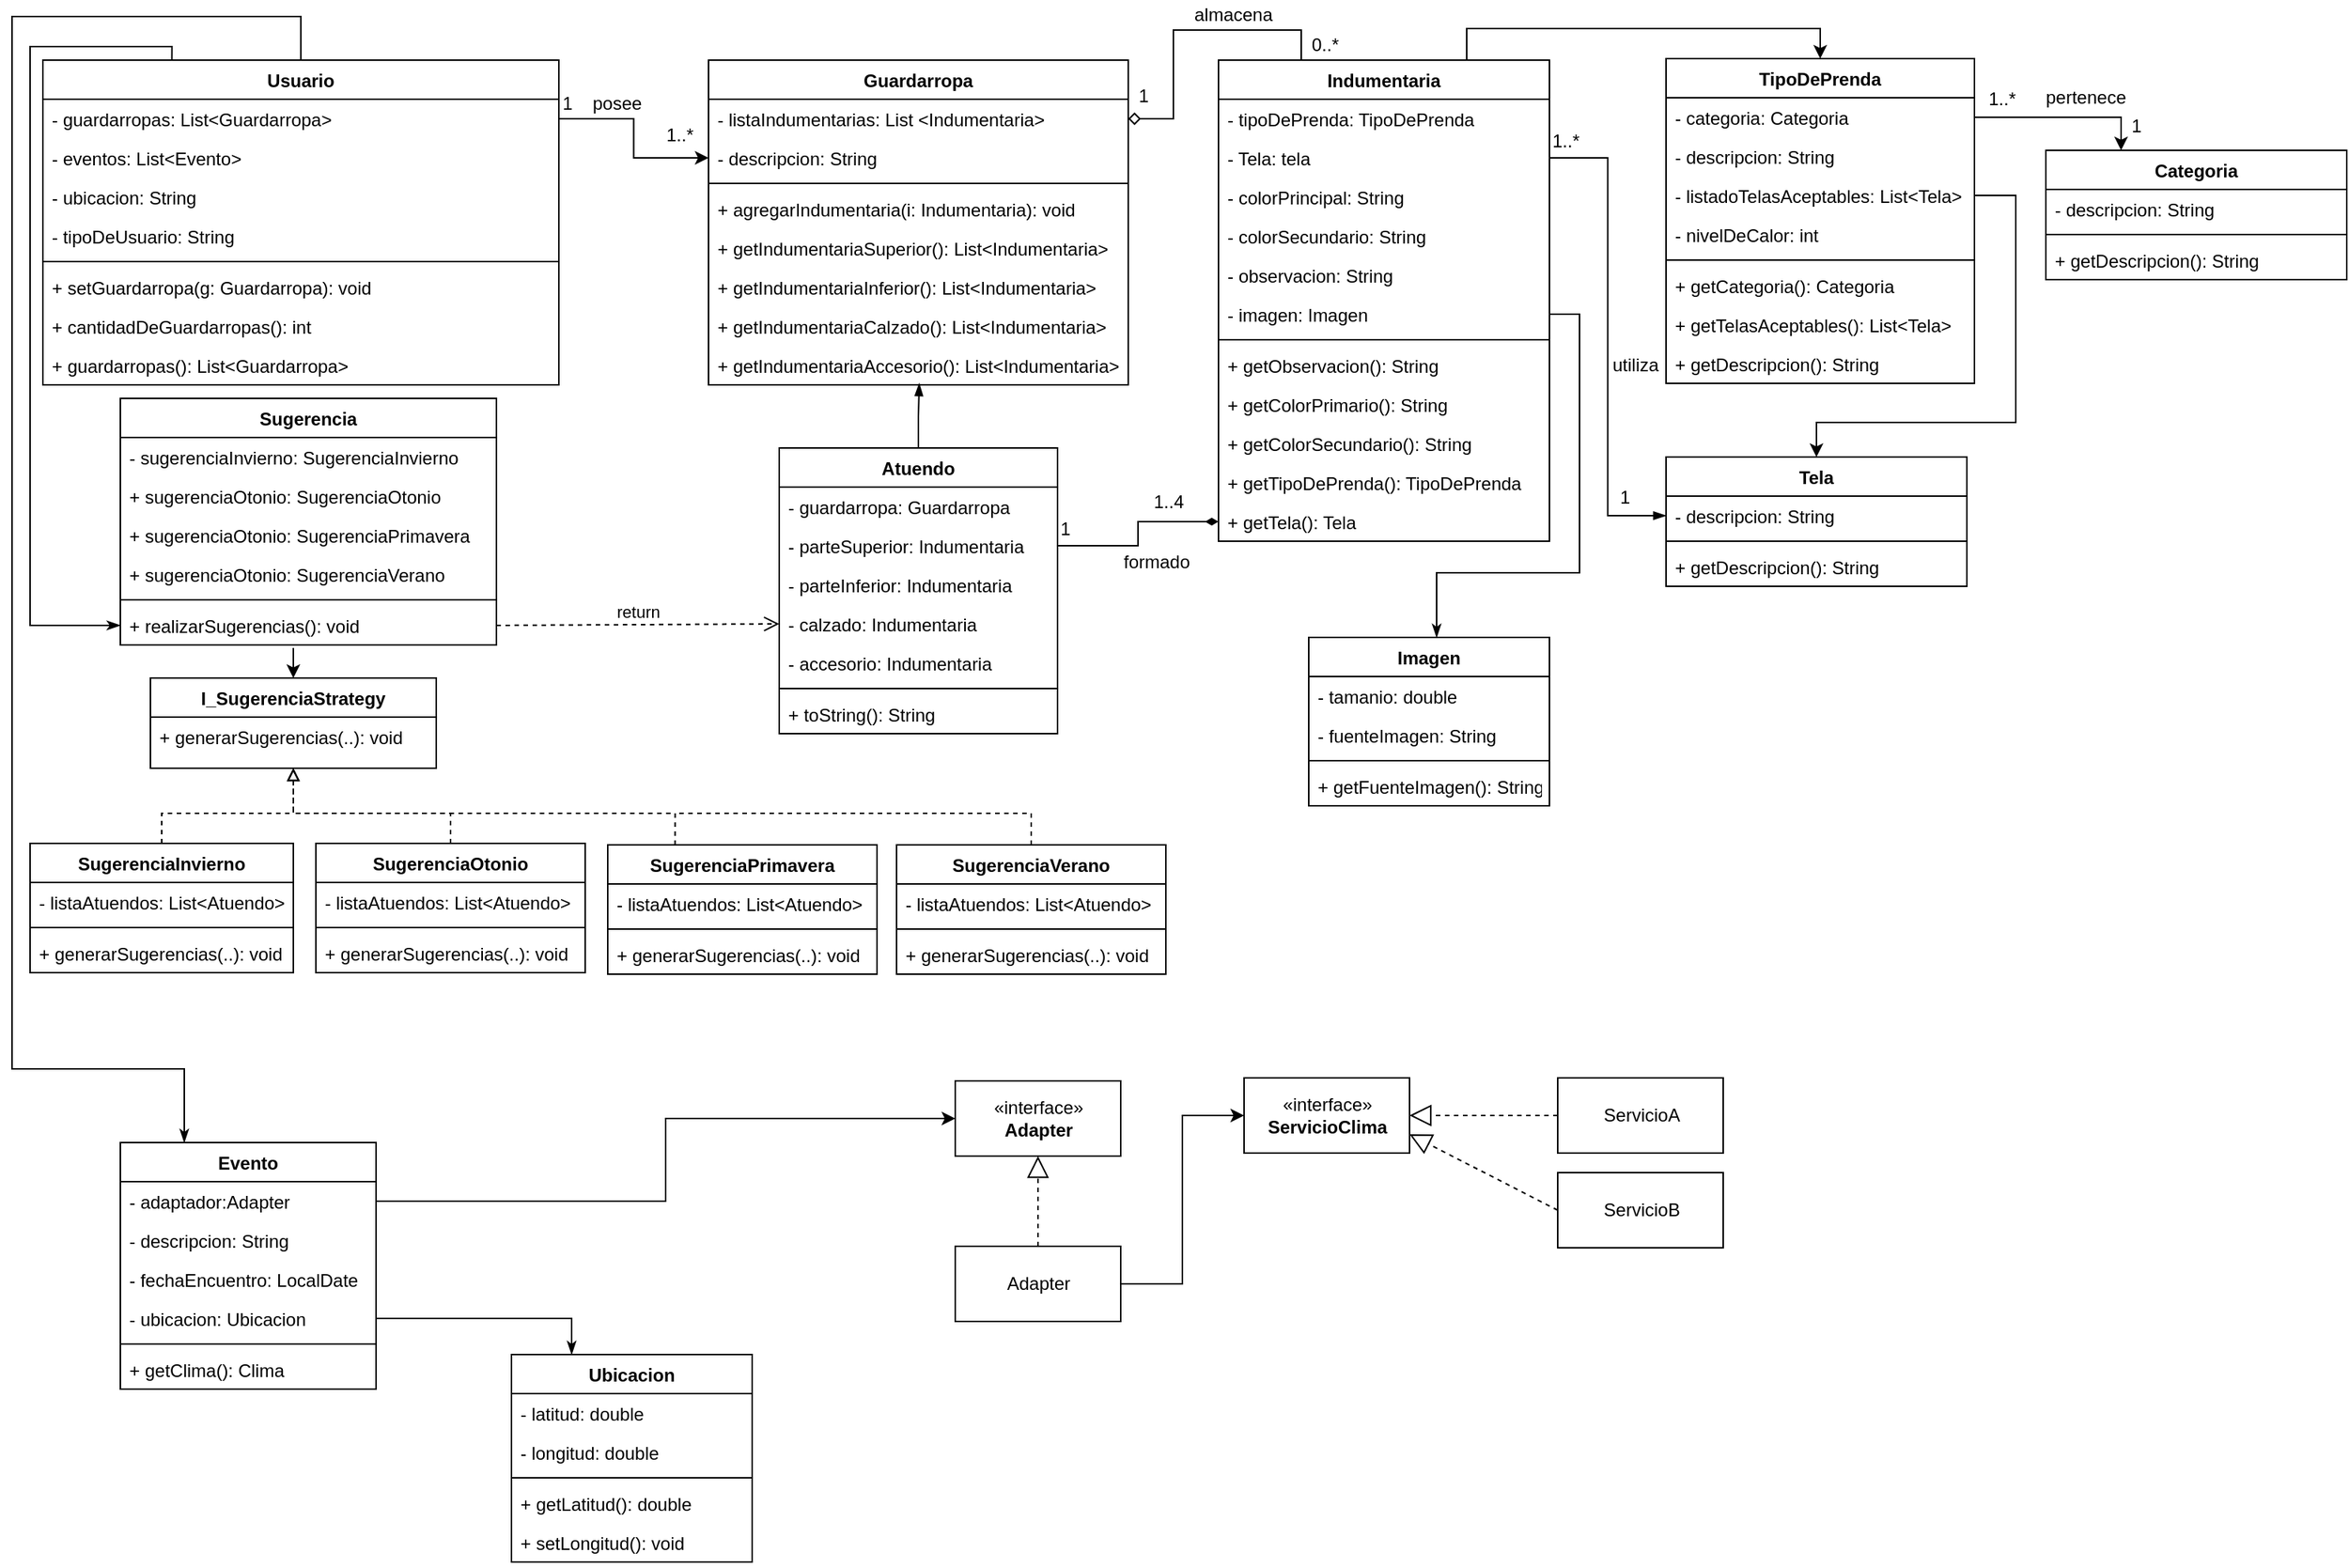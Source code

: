 <mxfile version="11.1.5" type="device" pages="1"><diagram id="8OU8Xir1Ybn-dw4blwjH" name="Page-1"><mxGraphModel dx="1422" dy="1898" grid="1" gridSize="10" guides="1" tooltips="1" connect="1" arrows="1" fold="1" page="1" pageScale="1" pageWidth="1654" pageHeight="1169" math="0" shadow="0"><root><mxCell id="0"/><mxCell id="1" parent="0"/><mxCell id="MgYCHtOOnXpCX_YPfVnc-1" value="Categoria" style="swimlane;fontStyle=1;align=center;verticalAlign=top;childLayout=stackLayout;horizontal=1;startSize=26;horizontalStack=0;resizeParent=1;resizeParentMax=0;resizeLast=0;collapsible=1;marginBottom=0;" parent="1" vertex="1"><mxGeometry x="1360" y="-1021" width="200" height="86" as="geometry"/></mxCell><mxCell id="MgYCHtOOnXpCX_YPfVnc-36" value="- descripcion: String" style="text;strokeColor=none;fillColor=none;align=left;verticalAlign=top;spacingLeft=4;spacingRight=4;overflow=hidden;rotatable=0;points=[[0,0.5],[1,0.5]];portConstraint=eastwest;" parent="MgYCHtOOnXpCX_YPfVnc-1" vertex="1"><mxGeometry y="26" width="200" height="26" as="geometry"/></mxCell><mxCell id="MgYCHtOOnXpCX_YPfVnc-3" value="" style="line;strokeWidth=1;fillColor=none;align=left;verticalAlign=middle;spacingTop=-1;spacingLeft=3;spacingRight=3;rotatable=0;labelPosition=right;points=[];portConstraint=eastwest;" parent="MgYCHtOOnXpCX_YPfVnc-1" vertex="1"><mxGeometry y="52" width="200" height="8" as="geometry"/></mxCell><mxCell id="tLxr5ZWW_L6coS8VjgPd-20" value="+ getDescripcion(): String" style="text;strokeColor=none;fillColor=none;align=left;verticalAlign=top;spacingLeft=4;spacingRight=4;overflow=hidden;rotatable=0;points=[[0,0.5],[1,0.5]];portConstraint=eastwest;" parent="MgYCHtOOnXpCX_YPfVnc-1" vertex="1"><mxGeometry y="60" width="200" height="26" as="geometry"/></mxCell><mxCell id="5P4lLM2oPg7urz62pOL4-16" style="edgeStyle=orthogonalEdgeStyle;rounded=0;orthogonalLoop=1;jettySize=auto;html=1;exitX=0.5;exitY=0;exitDx=0;exitDy=0;startArrow=classic;startFill=1;endArrow=none;endFill=0;entryX=1;entryY=0.5;entryDx=0;entryDy=0;" parent="1" source="MgYCHtOOnXpCX_YPfVnc-5" target="MgYCHtOOnXpCX_YPfVnc-122" edge="1"><mxGeometry relative="1" as="geometry"><mxPoint x="1208" y="-862" as="targetPoint"/><Array as="points"><mxPoint x="1208" y="-840"/><mxPoint x="1340" y="-840"/><mxPoint x="1340" y="-991"/></Array></mxGeometry></mxCell><mxCell id="MgYCHtOOnXpCX_YPfVnc-5" value="Tela" style="swimlane;fontStyle=1;align=center;verticalAlign=top;childLayout=stackLayout;horizontal=1;startSize=26;horizontalStack=0;resizeParent=1;resizeParentMax=0;resizeLast=0;collapsible=1;marginBottom=0;" parent="1" vertex="1"><mxGeometry x="1107.5" y="-817" width="200" height="86" as="geometry"/></mxCell><mxCell id="MgYCHtOOnXpCX_YPfVnc-6" value="- descripcion: String" style="text;strokeColor=none;fillColor=none;align=left;verticalAlign=top;spacingLeft=4;spacingRight=4;overflow=hidden;rotatable=0;points=[[0,0.5],[1,0.5]];portConstraint=eastwest;" parent="MgYCHtOOnXpCX_YPfVnc-5" vertex="1"><mxGeometry y="26" width="200" height="26" as="geometry"/></mxCell><mxCell id="MgYCHtOOnXpCX_YPfVnc-7" value="" style="line;strokeWidth=1;fillColor=none;align=left;verticalAlign=middle;spacingTop=-1;spacingLeft=3;spacingRight=3;rotatable=0;labelPosition=right;points=[];portConstraint=eastwest;" parent="MgYCHtOOnXpCX_YPfVnc-5" vertex="1"><mxGeometry y="52" width="200" height="8" as="geometry"/></mxCell><mxCell id="tLxr5ZWW_L6coS8VjgPd-21" value="+ getDescripcion(): String" style="text;strokeColor=none;fillColor=none;align=left;verticalAlign=top;spacingLeft=4;spacingRight=4;overflow=hidden;rotatable=0;points=[[0,0.5],[1,0.5]];portConstraint=eastwest;" parent="MgYCHtOOnXpCX_YPfVnc-5" vertex="1"><mxGeometry y="60" width="200" height="26" as="geometry"/></mxCell><mxCell id="MgYCHtOOnXpCX_YPfVnc-13" value="TipoDePrenda" style="swimlane;fontStyle=1;align=center;verticalAlign=top;childLayout=stackLayout;horizontal=1;startSize=26;horizontalStack=0;resizeParent=1;resizeParentMax=0;resizeLast=0;collapsible=1;marginBottom=0;" parent="1" vertex="1"><mxGeometry x="1107.5" y="-1082" width="205" height="216" as="geometry"/></mxCell><mxCell id="MgYCHtOOnXpCX_YPfVnc-14" value="- categoria: Categoria" style="text;strokeColor=none;fillColor=none;align=left;verticalAlign=top;spacingLeft=4;spacingRight=4;overflow=hidden;rotatable=0;points=[[0,0.5],[1,0.5]];portConstraint=eastwest;" parent="MgYCHtOOnXpCX_YPfVnc-13" vertex="1"><mxGeometry y="26" width="205" height="26" as="geometry"/></mxCell><mxCell id="UfA541FBa1bPkRwfFyCx-13" value="- descripcion: String" style="text;strokeColor=none;fillColor=none;align=left;verticalAlign=top;spacingLeft=4;spacingRight=4;overflow=hidden;rotatable=0;points=[[0,0.5],[1,0.5]];portConstraint=eastwest;" parent="MgYCHtOOnXpCX_YPfVnc-13" vertex="1"><mxGeometry y="52" width="205" height="26" as="geometry"/></mxCell><mxCell id="MgYCHtOOnXpCX_YPfVnc-122" value="- listadoTelasAceptables: List&lt;Tela&gt;" style="text;strokeColor=none;fillColor=none;align=left;verticalAlign=top;spacingLeft=4;spacingRight=4;overflow=hidden;rotatable=0;points=[[0,0.5],[1,0.5]];portConstraint=eastwest;" parent="MgYCHtOOnXpCX_YPfVnc-13" vertex="1"><mxGeometry y="78" width="205" height="26" as="geometry"/></mxCell><mxCell id="UfA541FBa1bPkRwfFyCx-82" value="- nivelDeCalor: int" style="text;strokeColor=none;fillColor=none;align=left;verticalAlign=top;spacingLeft=4;spacingRight=4;overflow=hidden;rotatable=0;points=[[0,0.5],[1,0.5]];portConstraint=eastwest;" parent="MgYCHtOOnXpCX_YPfVnc-13" vertex="1"><mxGeometry y="104" width="205" height="26" as="geometry"/></mxCell><mxCell id="MgYCHtOOnXpCX_YPfVnc-15" value="" style="line;strokeWidth=1;fillColor=none;align=left;verticalAlign=middle;spacingTop=-1;spacingLeft=3;spacingRight=3;rotatable=0;labelPosition=right;points=[];portConstraint=eastwest;" parent="MgYCHtOOnXpCX_YPfVnc-13" vertex="1"><mxGeometry y="130" width="205" height="8" as="geometry"/></mxCell><mxCell id="MgYCHtOOnXpCX_YPfVnc-16" value="+ getCategoria(): Categoria" style="text;strokeColor=none;fillColor=none;align=left;verticalAlign=top;spacingLeft=4;spacingRight=4;overflow=hidden;rotatable=0;points=[[0,0.5],[1,0.5]];portConstraint=eastwest;" parent="MgYCHtOOnXpCX_YPfVnc-13" vertex="1"><mxGeometry y="138" width="205" height="26" as="geometry"/></mxCell><mxCell id="tLxr5ZWW_L6coS8VjgPd-19" value="+ getTelasAceptables(): List&lt;Tela&gt;" style="text;strokeColor=none;fillColor=none;align=left;verticalAlign=top;spacingLeft=4;spacingRight=4;overflow=hidden;rotatable=0;points=[[0,0.5],[1,0.5]];portConstraint=eastwest;" parent="MgYCHtOOnXpCX_YPfVnc-13" vertex="1"><mxGeometry y="164" width="205" height="26" as="geometry"/></mxCell><mxCell id="UfA541FBa1bPkRwfFyCx-14" value="+ getDescripcion(): String" style="text;strokeColor=none;fillColor=none;align=left;verticalAlign=top;spacingLeft=4;spacingRight=4;overflow=hidden;rotatable=0;points=[[0,0.5],[1,0.5]];portConstraint=eastwest;" parent="MgYCHtOOnXpCX_YPfVnc-13" vertex="1"><mxGeometry y="190" width="205" height="26" as="geometry"/></mxCell><mxCell id="UfA541FBa1bPkRwfFyCx-17" style="edgeStyle=orthogonalEdgeStyle;rounded=0;orthogonalLoop=1;jettySize=auto;html=1;exitX=0.75;exitY=0;exitDx=0;exitDy=0;entryX=0.5;entryY=0;entryDx=0;entryDy=0;" parent="1" source="MgYCHtOOnXpCX_YPfVnc-37" target="MgYCHtOOnXpCX_YPfVnc-13" edge="1"><mxGeometry relative="1" as="geometry"/></mxCell><mxCell id="UfA541FBa1bPkRwfFyCx-22" style="edgeStyle=orthogonalEdgeStyle;rounded=0;orthogonalLoop=1;jettySize=auto;html=1;exitX=0.25;exitY=0;exitDx=0;exitDy=0;entryX=1;entryY=0.5;entryDx=0;entryDy=0;endArrow=diamond;endFill=0;" parent="1" source="MgYCHtOOnXpCX_YPfVnc-37" target="tLxr5ZWW_L6coS8VjgPd-8" edge="1"><mxGeometry relative="1" as="geometry"/></mxCell><mxCell id="MgYCHtOOnXpCX_YPfVnc-37" value="Indumentaria" style="swimlane;fontStyle=1;align=center;verticalAlign=top;childLayout=stackLayout;horizontal=1;startSize=26;horizontalStack=0;resizeParent=1;resizeParentMax=0;resizeLast=0;collapsible=1;marginBottom=0;" parent="1" vertex="1"><mxGeometry x="810" y="-1081" width="220" height="320" as="geometry"/></mxCell><mxCell id="MgYCHtOOnXpCX_YPfVnc-38" value="- tipoDePrenda: TipoDePrenda" style="text;strokeColor=none;fillColor=none;align=left;verticalAlign=top;spacingLeft=4;spacingRight=4;overflow=hidden;rotatable=0;points=[[0,0.5],[1,0.5]];portConstraint=eastwest;" parent="MgYCHtOOnXpCX_YPfVnc-37" vertex="1"><mxGeometry y="26" width="220" height="26" as="geometry"/></mxCell><mxCell id="MgYCHtOOnXpCX_YPfVnc-45" value="- Tela: tela" style="text;strokeColor=none;fillColor=none;align=left;verticalAlign=top;spacingLeft=4;spacingRight=4;overflow=hidden;rotatable=0;points=[[0,0.5],[1,0.5]];portConstraint=eastwest;" parent="MgYCHtOOnXpCX_YPfVnc-37" vertex="1"><mxGeometry y="52" width="220" height="26" as="geometry"/></mxCell><mxCell id="tLxr5ZWW_L6coS8VjgPd-23" value="- colorPrincipal: String" style="text;strokeColor=none;fillColor=none;align=left;verticalAlign=top;spacingLeft=4;spacingRight=4;overflow=hidden;rotatable=0;points=[[0,0.5],[1,0.5]];portConstraint=eastwest;" parent="MgYCHtOOnXpCX_YPfVnc-37" vertex="1"><mxGeometry y="78" width="220" height="26" as="geometry"/></mxCell><mxCell id="tLxr5ZWW_L6coS8VjgPd-22" value="- colorSecundario: String" style="text;strokeColor=none;fillColor=none;align=left;verticalAlign=top;spacingLeft=4;spacingRight=4;overflow=hidden;rotatable=0;points=[[0,0.5],[1,0.5]];portConstraint=eastwest;" parent="MgYCHtOOnXpCX_YPfVnc-37" vertex="1"><mxGeometry y="104" width="220" height="26" as="geometry"/></mxCell><mxCell id="tLxr5ZWW_L6coS8VjgPd-24" value="- observacion: String" style="text;strokeColor=none;fillColor=none;align=left;verticalAlign=top;spacingLeft=4;spacingRight=4;overflow=hidden;rotatable=0;points=[[0,0.5],[1,0.5]];portConstraint=eastwest;" parent="MgYCHtOOnXpCX_YPfVnc-37" vertex="1"><mxGeometry y="130" width="220" height="26" as="geometry"/></mxCell><mxCell id="5P4lLM2oPg7urz62pOL4-3" value="- imagen: Imagen" style="text;strokeColor=none;fillColor=none;align=left;verticalAlign=top;spacingLeft=4;spacingRight=4;overflow=hidden;rotatable=0;points=[[0,0.5],[1,0.5]];portConstraint=eastwest;" parent="MgYCHtOOnXpCX_YPfVnc-37" vertex="1"><mxGeometry y="156" width="220" height="26" as="geometry"/></mxCell><mxCell id="MgYCHtOOnXpCX_YPfVnc-39" value="" style="line;strokeWidth=1;fillColor=none;align=left;verticalAlign=middle;spacingTop=-1;spacingLeft=3;spacingRight=3;rotatable=0;labelPosition=right;points=[];portConstraint=eastwest;" parent="MgYCHtOOnXpCX_YPfVnc-37" vertex="1"><mxGeometry y="182" width="220" height="8" as="geometry"/></mxCell><mxCell id="MgYCHtOOnXpCX_YPfVnc-40" value="+ getObservacion(): String" style="text;strokeColor=none;fillColor=none;align=left;verticalAlign=top;spacingLeft=4;spacingRight=4;overflow=hidden;rotatable=0;points=[[0,0.5],[1,0.5]];portConstraint=eastwest;" parent="MgYCHtOOnXpCX_YPfVnc-37" vertex="1"><mxGeometry y="190" width="220" height="26" as="geometry"/></mxCell><mxCell id="tLxr5ZWW_L6coS8VjgPd-31" value="+ getColorPrimario(): String" style="text;strokeColor=none;fillColor=none;align=left;verticalAlign=top;spacingLeft=4;spacingRight=4;overflow=hidden;rotatable=0;points=[[0,0.5],[1,0.5]];portConstraint=eastwest;" parent="MgYCHtOOnXpCX_YPfVnc-37" vertex="1"><mxGeometry y="216" width="220" height="26" as="geometry"/></mxCell><mxCell id="tLxr5ZWW_L6coS8VjgPd-30" value="+ getColorSecundario(): String" style="text;strokeColor=none;fillColor=none;align=left;verticalAlign=top;spacingLeft=4;spacingRight=4;overflow=hidden;rotatable=0;points=[[0,0.5],[1,0.5]];portConstraint=eastwest;" parent="MgYCHtOOnXpCX_YPfVnc-37" vertex="1"><mxGeometry y="242" width="220" height="26" as="geometry"/></mxCell><mxCell id="tLxr5ZWW_L6coS8VjgPd-32" value="+ getTipoDePrenda(): TipoDePrenda" style="text;strokeColor=none;fillColor=none;align=left;verticalAlign=top;spacingLeft=4;spacingRight=4;overflow=hidden;rotatable=0;points=[[0,0.5],[1,0.5]];portConstraint=eastwest;" parent="MgYCHtOOnXpCX_YPfVnc-37" vertex="1"><mxGeometry y="268" width="220" height="26" as="geometry"/></mxCell><mxCell id="UfA541FBa1bPkRwfFyCx-10" value="+ getTela(): Tela" style="text;strokeColor=none;fillColor=none;align=left;verticalAlign=top;spacingLeft=4;spacingRight=4;overflow=hidden;rotatable=0;points=[[0,0.5],[1,0.5]];portConstraint=eastwest;" parent="MgYCHtOOnXpCX_YPfVnc-37" vertex="1"><mxGeometry y="294" width="220" height="26" as="geometry"/></mxCell><mxCell id="UfA541FBa1bPkRwfFyCx-60" style="edgeStyle=orthogonalEdgeStyle;rounded=0;orthogonalLoop=1;jettySize=auto;html=1;exitX=0.5;exitY=0;exitDx=0;exitDy=0;startArrow=none;startFill=0;endArrow=classicThin;endFill=1;entryX=0.25;entryY=0;entryDx=0;entryDy=0;" parent="1" source="MgYCHtOOnXpCX_YPfVnc-74" target="UfA541FBa1bPkRwfFyCx-52" edge="1"><mxGeometry relative="1" as="geometry"><Array as="points"><mxPoint x="200" y="-1110"/><mxPoint x="8" y="-1110"/><mxPoint x="8" y="-410"/><mxPoint x="123" y="-410"/></Array><mxPoint x="123" y="-380" as="targetPoint"/></mxGeometry></mxCell><mxCell id="MgYCHtOOnXpCX_YPfVnc-74" value="Usuario" style="swimlane;fontStyle=1;align=center;verticalAlign=top;childLayout=stackLayout;horizontal=1;startSize=26;horizontalStack=0;resizeParent=1;resizeParentMax=0;resizeLast=0;collapsible=1;marginBottom=0;" parent="1" vertex="1"><mxGeometry x="28.5" y="-1081" width="343" height="216" as="geometry"/></mxCell><mxCell id="MgYCHtOOnXpCX_YPfVnc-75" value="- guardarropas: List&lt;Guardarropa&gt;" style="text;strokeColor=none;fillColor=none;align=left;verticalAlign=top;spacingLeft=4;spacingRight=4;overflow=hidden;rotatable=0;points=[[0,0.5],[1,0.5]];portConstraint=eastwest;" parent="MgYCHtOOnXpCX_YPfVnc-74" vertex="1"><mxGeometry y="26" width="343" height="26" as="geometry"/></mxCell><mxCell id="UfA541FBa1bPkRwfFyCx-59" value="- eventos: List&lt;Evento&gt;" style="text;strokeColor=none;fillColor=none;align=left;verticalAlign=top;spacingLeft=4;spacingRight=4;overflow=hidden;rotatable=0;points=[[0,0.5],[1,0.5]];portConstraint=eastwest;" parent="MgYCHtOOnXpCX_YPfVnc-74" vertex="1"><mxGeometry y="52" width="343" height="26" as="geometry"/></mxCell><mxCell id="5P4lLM2oPg7urz62pOL4-1" value="- ubicacion: String" style="text;strokeColor=none;fillColor=none;align=left;verticalAlign=top;spacingLeft=4;spacingRight=4;overflow=hidden;rotatable=0;points=[[0,0.5],[1,0.5]];portConstraint=eastwest;" parent="MgYCHtOOnXpCX_YPfVnc-74" vertex="1"><mxGeometry y="78" width="343" height="26" as="geometry"/></mxCell><mxCell id="5P4lLM2oPg7urz62pOL4-29" value="- tipoDeUsuario: String" style="text;strokeColor=none;fillColor=none;align=left;verticalAlign=top;spacingLeft=4;spacingRight=4;overflow=hidden;rotatable=0;points=[[0,0.5],[1,0.5]];portConstraint=eastwest;" parent="MgYCHtOOnXpCX_YPfVnc-74" vertex="1"><mxGeometry y="104" width="343" height="26" as="geometry"/></mxCell><mxCell id="MgYCHtOOnXpCX_YPfVnc-76" value="" style="line;strokeWidth=1;fillColor=none;align=left;verticalAlign=middle;spacingTop=-1;spacingLeft=3;spacingRight=3;rotatable=0;labelPosition=right;points=[];portConstraint=eastwest;" parent="MgYCHtOOnXpCX_YPfVnc-74" vertex="1"><mxGeometry y="130" width="343" height="8" as="geometry"/></mxCell><mxCell id="tLxr5ZWW_L6coS8VjgPd-1" value="+ setGuardarropa(g: Guardarropa): void" style="text;strokeColor=none;fillColor=none;align=left;verticalAlign=top;spacingLeft=4;spacingRight=4;overflow=hidden;rotatable=0;points=[[0,0.5],[1,0.5]];portConstraint=eastwest;" parent="MgYCHtOOnXpCX_YPfVnc-74" vertex="1"><mxGeometry y="138" width="343" height="26" as="geometry"/></mxCell><mxCell id="MgYCHtOOnXpCX_YPfVnc-77" value="+ cantidadDeGuardarropas(): int" style="text;strokeColor=none;fillColor=none;align=left;verticalAlign=top;spacingLeft=4;spacingRight=4;overflow=hidden;rotatable=0;points=[[0,0.5],[1,0.5]];portConstraint=eastwest;" parent="MgYCHtOOnXpCX_YPfVnc-74" vertex="1"><mxGeometry y="164" width="343" height="26" as="geometry"/></mxCell><mxCell id="tLxr5ZWW_L6coS8VjgPd-6" value="+ guardarropas(): List&lt;Guardarropa&gt;" style="text;strokeColor=none;fillColor=none;align=left;verticalAlign=top;spacingLeft=4;spacingRight=4;overflow=hidden;rotatable=0;points=[[0,0.5],[1,0.5]];portConstraint=eastwest;" parent="MgYCHtOOnXpCX_YPfVnc-74" vertex="1"><mxGeometry y="190" width="343" height="26" as="geometry"/></mxCell><mxCell id="MgYCHtOOnXpCX_YPfVnc-78" value="Guardarropa" style="swimlane;fontStyle=1;align=center;verticalAlign=top;childLayout=stackLayout;horizontal=1;startSize=26;horizontalStack=0;resizeParent=1;resizeParentMax=0;resizeLast=0;collapsible=1;marginBottom=0;" parent="1" vertex="1"><mxGeometry x="471" y="-1081" width="279" height="216" as="geometry"/></mxCell><mxCell id="tLxr5ZWW_L6coS8VjgPd-8" value="- listaIndumentarias: List &lt;Indumentaria&gt;" style="text;strokeColor=none;fillColor=none;align=left;verticalAlign=top;spacingLeft=4;spacingRight=4;overflow=hidden;rotatable=0;points=[[0,0.5],[1,0.5]];portConstraint=eastwest;" parent="MgYCHtOOnXpCX_YPfVnc-78" vertex="1"><mxGeometry y="26" width="279" height="26" as="geometry"/></mxCell><mxCell id="MgYCHtOOnXpCX_YPfVnc-79" value="- descripcion: String" style="text;strokeColor=none;fillColor=none;align=left;verticalAlign=top;spacingLeft=4;spacingRight=4;overflow=hidden;rotatable=0;points=[[0,0.5],[1,0.5]];portConstraint=eastwest;" parent="MgYCHtOOnXpCX_YPfVnc-78" vertex="1"><mxGeometry y="52" width="279" height="26" as="geometry"/></mxCell><mxCell id="MgYCHtOOnXpCX_YPfVnc-80" value="" style="line;strokeWidth=1;fillColor=none;align=left;verticalAlign=middle;spacingTop=-1;spacingLeft=3;spacingRight=3;rotatable=0;labelPosition=right;points=[];portConstraint=eastwest;" parent="MgYCHtOOnXpCX_YPfVnc-78" vertex="1"><mxGeometry y="78" width="279" height="8" as="geometry"/></mxCell><mxCell id="MgYCHtOOnXpCX_YPfVnc-81" value="+ agregarIndumentaria(i: Indumentaria): void" style="text;strokeColor=none;fillColor=none;align=left;verticalAlign=top;spacingLeft=4;spacingRight=4;overflow=hidden;rotatable=0;points=[[0,0.5],[1,0.5]];portConstraint=eastwest;" parent="MgYCHtOOnXpCX_YPfVnc-78" vertex="1"><mxGeometry y="86" width="279" height="26" as="geometry"/></mxCell><mxCell id="MgYCHtOOnXpCX_YPfVnc-82" value="+ getIndumentariaSuperior(): List&lt;Indumentaria&gt;" style="text;strokeColor=none;fillColor=none;align=left;verticalAlign=top;spacingLeft=4;spacingRight=4;overflow=hidden;rotatable=0;points=[[0,0.5],[1,0.5]];portConstraint=eastwest;" parent="MgYCHtOOnXpCX_YPfVnc-78" vertex="1"><mxGeometry y="112" width="279" height="26" as="geometry"/></mxCell><mxCell id="tLxr5ZWW_L6coS8VjgPd-18" value="+ getIndumentariaInferior(): List&lt;Indumentaria&gt;" style="text;strokeColor=none;fillColor=none;align=left;verticalAlign=top;spacingLeft=4;spacingRight=4;overflow=hidden;rotatable=0;points=[[0,0.5],[1,0.5]];portConstraint=eastwest;" parent="MgYCHtOOnXpCX_YPfVnc-78" vertex="1"><mxGeometry y="138" width="279" height="26" as="geometry"/></mxCell><mxCell id="UfA541FBa1bPkRwfFyCx-5" value="+ getIndumentariaCalzado(): List&lt;Indumentaria&gt;" style="text;strokeColor=none;fillColor=none;align=left;verticalAlign=top;spacingLeft=4;spacingRight=4;overflow=hidden;rotatable=0;points=[[0,0.5],[1,0.5]];portConstraint=eastwest;" parent="MgYCHtOOnXpCX_YPfVnc-78" vertex="1"><mxGeometry y="164" width="279" height="26" as="geometry"/></mxCell><mxCell id="UfA541FBa1bPkRwfFyCx-6" value="+ getIndumentariaAccesorio(): List&lt;Indumentaria&gt;" style="text;strokeColor=none;fillColor=none;align=left;verticalAlign=top;spacingLeft=4;spacingRight=4;overflow=hidden;rotatable=0;points=[[0,0.5],[1,0.5]];portConstraint=eastwest;" parent="MgYCHtOOnXpCX_YPfVnc-78" vertex="1"><mxGeometry y="190" width="279" height="26" as="geometry"/></mxCell><mxCell id="MgYCHtOOnXpCX_YPfVnc-110" value="pertenece" style="text;html=1;resizable=0;points=[];autosize=1;align=left;verticalAlign=top;spacingTop=-4;" parent="1" vertex="1"><mxGeometry x="1357.5" y="-1066" width="70" height="20" as="geometry"/></mxCell><mxCell id="MgYCHtOOnXpCX_YPfVnc-112" value="0..*" style="text;html=1;resizable=0;points=[];autosize=1;align=left;verticalAlign=top;spacingTop=-4;" parent="1" vertex="1"><mxGeometry x="870" y="-1101" width="30" height="20" as="geometry"/></mxCell><mxCell id="MgYCHtOOnXpCX_YPfVnc-124" value="1" style="text;html=1;resizable=0;points=[];autosize=1;align=left;verticalAlign=top;spacingTop=-4;" parent="1" vertex="1"><mxGeometry x="1415" y="-1047" width="20" height="20" as="geometry"/></mxCell><mxCell id="MgYCHtOOnXpCX_YPfVnc-126" value="posee" style="text;html=1;resizable=0;points=[];autosize=1;align=left;verticalAlign=top;spacingTop=-4;" parent="1" vertex="1"><mxGeometry x="391.5" y="-1062" width="50" height="20" as="geometry"/></mxCell><mxCell id="MgYCHtOOnXpCX_YPfVnc-127" value="1..*" style="text;html=1;resizable=0;points=[];autosize=1;align=left;verticalAlign=top;spacingTop=-4;" parent="1" vertex="1"><mxGeometry x="441" y="-1041" width="30" height="20" as="geometry"/></mxCell><mxCell id="MgYCHtOOnXpCX_YPfVnc-128" value="1" style="text;html=1;resizable=0;points=[];autosize=1;align=left;verticalAlign=top;spacingTop=-4;" parent="1" vertex="1"><mxGeometry x="371.5" y="-1062" width="20" height="20" as="geometry"/></mxCell><mxCell id="MgYCHtOOnXpCX_YPfVnc-131" value="1..*" style="text;html=1;resizable=0;points=[];autosize=1;align=left;verticalAlign=top;spacingTop=-4;" parent="1" vertex="1"><mxGeometry x="1030" y="-1037" width="30" height="20" as="geometry"/></mxCell><mxCell id="MgYCHtOOnXpCX_YPfVnc-132" value="1" style="text;html=1;resizable=0;points=[];autosize=1;align=left;verticalAlign=top;spacingTop=-4;" parent="1" vertex="1"><mxGeometry x="1075" y="-800" width="20" height="20" as="geometry"/></mxCell><mxCell id="MgYCHtOOnXpCX_YPfVnc-133" value="almacena" style="text;html=1;resizable=0;points=[];autosize=1;align=left;verticalAlign=top;spacingTop=-4;" parent="1" vertex="1"><mxGeometry x="792" y="-1121" width="70" height="20" as="geometry"/></mxCell><mxCell id="MgYCHtOOnXpCX_YPfVnc-134" value="1" style="text;html=1;resizable=0;points=[];autosize=1;align=left;verticalAlign=top;spacingTop=-4;" parent="1" vertex="1"><mxGeometry x="755" y="-1067" width="20" height="20" as="geometry"/></mxCell><mxCell id="MgYCHtOOnXpCX_YPfVnc-135" value="1..*" style="text;html=1;resizable=0;points=[];autosize=1;align=left;verticalAlign=top;spacingTop=-4;" parent="1" vertex="1"><mxGeometry x="1320" y="-1065" width="30" height="20" as="geometry"/></mxCell><mxCell id="tLxr5ZWW_L6coS8VjgPd-7" style="edgeStyle=orthogonalEdgeStyle;rounded=0;orthogonalLoop=1;jettySize=auto;html=1;exitX=1;exitY=0.5;exitDx=0;exitDy=0;entryX=0;entryY=0.5;entryDx=0;entryDy=0;" parent="1" source="MgYCHtOOnXpCX_YPfVnc-75" target="MgYCHtOOnXpCX_YPfVnc-79" edge="1"><mxGeometry relative="1" as="geometry"/></mxCell><mxCell id="aE-b-BkZGXT8TBC892Aj-5" style="edgeStyle=orthogonalEdgeStyle;rounded=0;orthogonalLoop=1;jettySize=auto;html=1;endArrow=diamondThin;endFill=1;exitX=1;exitY=0.5;exitDx=0;exitDy=0;entryX=0;entryY=0.5;entryDx=0;entryDy=0;" parent="1" source="UfA541FBa1bPkRwfFyCx-23" target="UfA541FBa1bPkRwfFyCx-10" edge="1"><mxGeometry relative="1" as="geometry"><mxPoint x="920" y="-780" as="targetPoint"/><mxPoint x="710" y="-693.5" as="sourcePoint"/></mxGeometry></mxCell><mxCell id="UfA541FBa1bPkRwfFyCx-25" style="edgeStyle=orthogonalEdgeStyle;rounded=0;orthogonalLoop=1;jettySize=auto;html=1;exitX=0.5;exitY=0;exitDx=0;exitDy=0;endArrow=blockThin;endFill=1;entryX=0.502;entryY=0.962;entryDx=0;entryDy=0;entryPerimeter=0;" parent="1" source="tLxr5ZWW_L6coS8VjgPd-13" target="UfA541FBa1bPkRwfFyCx-6" edge="1"><mxGeometry relative="1" as="geometry"><mxPoint x="611" y="-830" as="targetPoint"/></mxGeometry></mxCell><mxCell id="tLxr5ZWW_L6coS8VjgPd-13" value="Atuendo" style="swimlane;fontStyle=1;align=center;verticalAlign=top;childLayout=stackLayout;horizontal=1;startSize=26;horizontalStack=0;resizeParent=1;resizeParentMax=0;resizeLast=0;collapsible=1;marginBottom=0;" parent="1" vertex="1"><mxGeometry x="518" y="-823" width="185" height="190" as="geometry"/></mxCell><mxCell id="tLxr5ZWW_L6coS8VjgPd-14" value="- guardarropa: Guardarropa" style="text;strokeColor=none;fillColor=none;align=left;verticalAlign=top;spacingLeft=4;spacingRight=4;overflow=hidden;rotatable=0;points=[[0,0.5],[1,0.5]];portConstraint=eastwest;" parent="tLxr5ZWW_L6coS8VjgPd-13" vertex="1"><mxGeometry y="26" width="185" height="26" as="geometry"/></mxCell><mxCell id="UfA541FBa1bPkRwfFyCx-23" value="- parteSuperior: Indumentaria" style="text;strokeColor=none;fillColor=none;align=left;verticalAlign=top;spacingLeft=4;spacingRight=4;overflow=hidden;rotatable=0;points=[[0,0.5],[1,0.5]];portConstraint=eastwest;" parent="tLxr5ZWW_L6coS8VjgPd-13" vertex="1"><mxGeometry y="52" width="185" height="26" as="geometry"/></mxCell><mxCell id="aE-b-BkZGXT8TBC892Aj-1" value="- parteInferior: Indumentaria" style="text;strokeColor=none;fillColor=none;align=left;verticalAlign=top;spacingLeft=4;spacingRight=4;overflow=hidden;rotatable=0;points=[[0,0.5],[1,0.5]];portConstraint=eastwest;" parent="tLxr5ZWW_L6coS8VjgPd-13" vertex="1"><mxGeometry y="78" width="185" height="26" as="geometry"/></mxCell><mxCell id="aE-b-BkZGXT8TBC892Aj-3" value="- calzado: Indumentaria" style="text;strokeColor=none;fillColor=none;align=left;verticalAlign=top;spacingLeft=4;spacingRight=4;overflow=hidden;rotatable=0;points=[[0,0.5],[1,0.5]];portConstraint=eastwest;" parent="tLxr5ZWW_L6coS8VjgPd-13" vertex="1"><mxGeometry y="104" width="185" height="26" as="geometry"/></mxCell><mxCell id="aE-b-BkZGXT8TBC892Aj-2" value="- accesorio: Indumentaria" style="text;strokeColor=none;fillColor=none;align=left;verticalAlign=top;spacingLeft=4;spacingRight=4;overflow=hidden;rotatable=0;points=[[0,0.5],[1,0.5]];portConstraint=eastwest;" parent="tLxr5ZWW_L6coS8VjgPd-13" vertex="1"><mxGeometry y="130" width="185" height="26" as="geometry"/></mxCell><mxCell id="tLxr5ZWW_L6coS8VjgPd-15" value="" style="line;strokeWidth=1;fillColor=none;align=left;verticalAlign=middle;spacingTop=-1;spacingLeft=3;spacingRight=3;rotatable=0;labelPosition=right;points=[];portConstraint=eastwest;" parent="tLxr5ZWW_L6coS8VjgPd-13" vertex="1"><mxGeometry y="156" width="185" height="8" as="geometry"/></mxCell><mxCell id="tLxr5ZWW_L6coS8VjgPd-16" value="+ toString(): String" style="text;strokeColor=none;fillColor=none;align=left;verticalAlign=top;spacingLeft=4;spacingRight=4;overflow=hidden;rotatable=0;points=[[0,0.5],[1,0.5]];portConstraint=eastwest;" parent="tLxr5ZWW_L6coS8VjgPd-13" vertex="1"><mxGeometry y="164" width="185" height="26" as="geometry"/></mxCell><mxCell id="tLxr5ZWW_L6coS8VjgPd-33" value="utiliza" style="text;html=1;resizable=0;points=[];autosize=1;align=left;verticalAlign=top;spacingTop=-4;" parent="1" vertex="1"><mxGeometry x="1070" y="-888" width="50" height="20" as="geometry"/></mxCell><mxCell id="aE-b-BkZGXT8TBC892Aj-6" value="formado" style="text;html=1;resizable=0;points=[];autosize=1;align=left;verticalAlign=top;spacingTop=-4;" parent="1" vertex="1"><mxGeometry x="745" y="-757" width="60" height="20" as="geometry"/></mxCell><mxCell id="aE-b-BkZGXT8TBC892Aj-7" value="1..4" style="text;html=1;resizable=0;points=[];autosize=1;align=left;verticalAlign=top;spacingTop=-4;" parent="1" vertex="1"><mxGeometry x="765" y="-797" width="40" height="20" as="geometry"/></mxCell><mxCell id="aE-b-BkZGXT8TBC892Aj-8" value="1" style="text;html=1;resizable=0;points=[];autosize=1;align=left;verticalAlign=top;spacingTop=-4;" parent="1" vertex="1"><mxGeometry x="703" y="-779" width="20" height="20" as="geometry"/></mxCell><mxCell id="UfA541FBa1bPkRwfFyCx-1" value="Sugerencia" style="swimlane;fontStyle=1;align=center;verticalAlign=top;childLayout=stackLayout;horizontal=1;startSize=26;horizontalStack=0;resizeParent=1;resizeParentMax=0;resizeLast=0;collapsible=1;marginBottom=0;" parent="1" vertex="1"><mxGeometry x="80" y="-856" width="250" height="164" as="geometry"/></mxCell><mxCell id="UfA541FBa1bPkRwfFyCx-29" value="- sugerenciaInvierno: SugerenciaInvierno" style="text;strokeColor=none;fillColor=none;align=left;verticalAlign=top;spacingLeft=4;spacingRight=4;overflow=hidden;rotatable=0;points=[[0,0.5],[1,0.5]];portConstraint=eastwest;" parent="UfA541FBa1bPkRwfFyCx-1" vertex="1"><mxGeometry y="26" width="250" height="26" as="geometry"/></mxCell><mxCell id="QiWYWfIqLNMKEcx0ySFP-28" value="+ sugerenciaOtonio: SugerenciaOtonio" style="text;strokeColor=none;fillColor=none;align=left;verticalAlign=top;spacingLeft=4;spacingRight=4;overflow=hidden;rotatable=0;points=[[0,0.5],[1,0.5]];portConstraint=eastwest;" parent="UfA541FBa1bPkRwfFyCx-1" vertex="1"><mxGeometry y="52" width="250" height="26" as="geometry"/></mxCell><mxCell id="QiWYWfIqLNMKEcx0ySFP-27" value="+ sugerenciaOtonio: SugerenciaPrimavera" style="text;strokeColor=none;fillColor=none;align=left;verticalAlign=top;spacingLeft=4;spacingRight=4;overflow=hidden;rotatable=0;points=[[0,0.5],[1,0.5]];portConstraint=eastwest;" parent="UfA541FBa1bPkRwfFyCx-1" vertex="1"><mxGeometry y="78" width="250" height="26" as="geometry"/></mxCell><mxCell id="QiWYWfIqLNMKEcx0ySFP-25" value="+ sugerenciaOtonio: SugerenciaVerano" style="text;strokeColor=none;fillColor=none;align=left;verticalAlign=top;spacingLeft=4;spacingRight=4;overflow=hidden;rotatable=0;points=[[0,0.5],[1,0.5]];portConstraint=eastwest;" parent="UfA541FBa1bPkRwfFyCx-1" vertex="1"><mxGeometry y="104" width="250" height="26" as="geometry"/></mxCell><mxCell id="UfA541FBa1bPkRwfFyCx-3" value="" style="line;strokeWidth=1;fillColor=none;align=left;verticalAlign=middle;spacingTop=-1;spacingLeft=3;spacingRight=3;rotatable=0;labelPosition=right;points=[];portConstraint=eastwest;" parent="UfA541FBa1bPkRwfFyCx-1" vertex="1"><mxGeometry y="130" width="250" height="8" as="geometry"/></mxCell><mxCell id="UfA541FBa1bPkRwfFyCx-4" value="+ realizarSugerencias(): void" style="text;strokeColor=none;fillColor=none;align=left;verticalAlign=top;spacingLeft=4;spacingRight=4;overflow=hidden;rotatable=0;points=[[0,0.5],[1,0.5]];portConstraint=eastwest;" parent="UfA541FBa1bPkRwfFyCx-1" vertex="1"><mxGeometry y="138" width="250" height="26" as="geometry"/></mxCell><mxCell id="UfA541FBa1bPkRwfFyCx-18" style="edgeStyle=orthogonalEdgeStyle;rounded=0;orthogonalLoop=1;jettySize=auto;html=1;exitX=1;exitY=0.5;exitDx=0;exitDy=0;entryX=0.25;entryY=0;entryDx=0;entryDy=0;" parent="1" source="MgYCHtOOnXpCX_YPfVnc-14" target="MgYCHtOOnXpCX_YPfVnc-1" edge="1"><mxGeometry relative="1" as="geometry"/></mxCell><mxCell id="UfA541FBa1bPkRwfFyCx-26" value="return" style="html=1;verticalAlign=bottom;endArrow=open;dashed=1;endSize=8;exitX=1;exitY=0.5;exitDx=0;exitDy=0;entryX=0;entryY=0.5;entryDx=0;entryDy=0;" parent="1" source="UfA541FBa1bPkRwfFyCx-4" target="aE-b-BkZGXT8TBC892Aj-3" edge="1"><mxGeometry relative="1" as="geometry"><mxPoint x="331.5" y="-809.5" as="sourcePoint"/><mxPoint x="520" y="-760" as="targetPoint"/><Array as="points"/></mxGeometry></mxCell><mxCell id="UfA541FBa1bPkRwfFyCx-32" style="edgeStyle=orthogonalEdgeStyle;rounded=0;orthogonalLoop=1;jettySize=auto;html=1;exitX=1;exitY=0.5;exitDx=0;exitDy=0;entryX=0;entryY=0.5;entryDx=0;entryDy=0;endArrow=blockThin;endFill=1;" parent="1" source="MgYCHtOOnXpCX_YPfVnc-45" target="MgYCHtOOnXpCX_YPfVnc-6" edge="1"><mxGeometry relative="1" as="geometry"/></mxCell><mxCell id="UfA541FBa1bPkRwfFyCx-50" style="edgeStyle=orthogonalEdgeStyle;rounded=0;orthogonalLoop=1;jettySize=auto;html=1;exitX=0.25;exitY=0;exitDx=0;exitDy=0;entryX=0;entryY=0.5;entryDx=0;entryDy=0;startArrow=none;startFill=0;endArrow=classicThin;endFill=1;" parent="1" source="MgYCHtOOnXpCX_YPfVnc-74" target="UfA541FBa1bPkRwfFyCx-4" edge="1"><mxGeometry relative="1" as="geometry"><Array as="points"><mxPoint x="114" y="-1090"/><mxPoint x="20" y="-1090"/><mxPoint x="20" y="-705"/></Array></mxGeometry></mxCell><mxCell id="UfA541FBa1bPkRwfFyCx-52" value="Evento" style="swimlane;fontStyle=1;align=center;verticalAlign=top;childLayout=stackLayout;horizontal=1;startSize=26;horizontalStack=0;resizeParent=1;resizeParentMax=0;resizeLast=0;collapsible=1;marginBottom=0;" parent="1" vertex="1"><mxGeometry x="80" y="-361" width="170" height="164" as="geometry"/></mxCell><mxCell id="aFanH3R1d4LERXmVM0QE-6" value="- adaptador:Adapter " style="text;strokeColor=none;fillColor=none;align=left;verticalAlign=top;spacingLeft=4;spacingRight=4;overflow=hidden;rotatable=0;points=[[0,0.5],[1,0.5]];portConstraint=eastwest;" vertex="1" parent="UfA541FBa1bPkRwfFyCx-52"><mxGeometry y="26" width="170" height="26" as="geometry"/></mxCell><mxCell id="UfA541FBa1bPkRwfFyCx-53" value="- descripcion: String" style="text;strokeColor=none;fillColor=none;align=left;verticalAlign=top;spacingLeft=4;spacingRight=4;overflow=hidden;rotatable=0;points=[[0,0.5],[1,0.5]];portConstraint=eastwest;" parent="UfA541FBa1bPkRwfFyCx-52" vertex="1"><mxGeometry y="52" width="170" height="26" as="geometry"/></mxCell><mxCell id="UfA541FBa1bPkRwfFyCx-57" value="- fechaEncuentro: LocalDate" style="text;strokeColor=none;fillColor=none;align=left;verticalAlign=top;spacingLeft=4;spacingRight=4;overflow=hidden;rotatable=0;points=[[0,0.5],[1,0.5]];portConstraint=eastwest;" parent="UfA541FBa1bPkRwfFyCx-52" vertex="1"><mxGeometry y="78" width="170" height="26" as="geometry"/></mxCell><mxCell id="UfA541FBa1bPkRwfFyCx-56" value="- ubicacion: Ubicacion" style="text;strokeColor=none;fillColor=none;align=left;verticalAlign=top;spacingLeft=4;spacingRight=4;overflow=hidden;rotatable=0;points=[[0,0.5],[1,0.5]];portConstraint=eastwest;" parent="UfA541FBa1bPkRwfFyCx-52" vertex="1"><mxGeometry y="104" width="170" height="26" as="geometry"/></mxCell><mxCell id="UfA541FBa1bPkRwfFyCx-54" value="" style="line;strokeWidth=1;fillColor=none;align=left;verticalAlign=middle;spacingTop=-1;spacingLeft=3;spacingRight=3;rotatable=0;labelPosition=right;points=[];portConstraint=eastwest;" parent="UfA541FBa1bPkRwfFyCx-52" vertex="1"><mxGeometry y="130" width="170" height="8" as="geometry"/></mxCell><mxCell id="UfA541FBa1bPkRwfFyCx-55" value="+ getClima(): Clima" style="text;strokeColor=none;fillColor=none;align=left;verticalAlign=top;spacingLeft=4;spacingRight=4;overflow=hidden;rotatable=0;points=[[0,0.5],[1,0.5]];portConstraint=eastwest;" parent="UfA541FBa1bPkRwfFyCx-52" vertex="1"><mxGeometry y="138" width="170" height="26" as="geometry"/></mxCell><mxCell id="UfA541FBa1bPkRwfFyCx-67" value="«interface»&lt;br&gt;&lt;b&gt;ServicioClima&lt;/b&gt;" style="html=1;" parent="1" vertex="1"><mxGeometry x="827" y="-404" width="110" height="50" as="geometry"/></mxCell><mxCell id="UfA541FBa1bPkRwfFyCx-70" value="ServicioA" style="html=1;" parent="1" vertex="1"><mxGeometry x="1035.5" y="-404" width="110" height="50" as="geometry"/></mxCell><mxCell id="UfA541FBa1bPkRwfFyCx-71" value="ServicioB" style="html=1;" parent="1" vertex="1"><mxGeometry x="1035.5" y="-341" width="110" height="50" as="geometry"/></mxCell><mxCell id="UfA541FBa1bPkRwfFyCx-72" value="" style="endArrow=block;dashed=1;endFill=0;endSize=12;html=1;exitX=0;exitY=0.5;exitDx=0;exitDy=0;entryX=1;entryY=0.5;entryDx=0;entryDy=0;" parent="1" source="UfA541FBa1bPkRwfFyCx-70" target="UfA541FBa1bPkRwfFyCx-67" edge="1"><mxGeometry width="160" relative="1" as="geometry"><mxPoint x="861.5" y="-324.5" as="sourcePoint"/><mxPoint x="981.5" y="-324" as="targetPoint"/></mxGeometry></mxCell><mxCell id="UfA541FBa1bPkRwfFyCx-73" value="" style="endArrow=block;dashed=1;endFill=0;endSize=12;html=1;exitX=0;exitY=0.5;exitDx=0;exitDy=0;entryX=1;entryY=0.75;entryDx=0;entryDy=0;" parent="1" source="UfA541FBa1bPkRwfFyCx-71" target="UfA541FBa1bPkRwfFyCx-67" edge="1"><mxGeometry width="160" relative="1" as="geometry"><mxPoint x="1020.529" y="-315.324" as="sourcePoint"/><mxPoint x="921.706" y="-315.324" as="targetPoint"/><Array as="points"/></mxGeometry></mxCell><mxCell id="UfA541FBa1bPkRwfFyCx-75" value="Ubicacion" style="swimlane;fontStyle=1;align=center;verticalAlign=top;childLayout=stackLayout;horizontal=1;startSize=26;horizontalStack=0;resizeParent=1;resizeParentMax=0;resizeLast=0;collapsible=1;marginBottom=0;" parent="1" vertex="1"><mxGeometry x="340" y="-220" width="160" height="138" as="geometry"/></mxCell><mxCell id="UfA541FBa1bPkRwfFyCx-76" value="- latitud: double" style="text;strokeColor=none;fillColor=none;align=left;verticalAlign=top;spacingLeft=4;spacingRight=4;overflow=hidden;rotatable=0;points=[[0,0.5],[1,0.5]];portConstraint=eastwest;" parent="UfA541FBa1bPkRwfFyCx-75" vertex="1"><mxGeometry y="26" width="160" height="26" as="geometry"/></mxCell><mxCell id="5P4lLM2oPg7urz62pOL4-30" value="- longitud: double" style="text;strokeColor=none;fillColor=none;align=left;verticalAlign=top;spacingLeft=4;spacingRight=4;overflow=hidden;rotatable=0;points=[[0,0.5],[1,0.5]];portConstraint=eastwest;" parent="UfA541FBa1bPkRwfFyCx-75" vertex="1"><mxGeometry y="52" width="160" height="26" as="geometry"/></mxCell><mxCell id="UfA541FBa1bPkRwfFyCx-77" value="" style="line;strokeWidth=1;fillColor=none;align=left;verticalAlign=middle;spacingTop=-1;spacingLeft=3;spacingRight=3;rotatable=0;labelPosition=right;points=[];portConstraint=eastwest;" parent="UfA541FBa1bPkRwfFyCx-75" vertex="1"><mxGeometry y="78" width="160" height="8" as="geometry"/></mxCell><mxCell id="UfA541FBa1bPkRwfFyCx-78" value="+ getLatitud(): double" style="text;strokeColor=none;fillColor=none;align=left;verticalAlign=top;spacingLeft=4;spacingRight=4;overflow=hidden;rotatable=0;points=[[0,0.5],[1,0.5]];portConstraint=eastwest;" parent="UfA541FBa1bPkRwfFyCx-75" vertex="1"><mxGeometry y="86" width="160" height="26" as="geometry"/></mxCell><mxCell id="UfA541FBa1bPkRwfFyCx-81" value="+ setLongitud(): void" style="text;strokeColor=none;fillColor=none;align=left;verticalAlign=top;spacingLeft=4;spacingRight=4;overflow=hidden;rotatable=0;points=[[0,0.5],[1,0.5]];portConstraint=eastwest;" parent="UfA541FBa1bPkRwfFyCx-75" vertex="1"><mxGeometry y="112" width="160" height="26" as="geometry"/></mxCell><mxCell id="UfA541FBa1bPkRwfFyCx-80" style="edgeStyle=orthogonalEdgeStyle;rounded=0;orthogonalLoop=1;jettySize=auto;html=1;exitX=1;exitY=0.5;exitDx=0;exitDy=0;entryX=0.25;entryY=0;entryDx=0;entryDy=0;startArrow=none;startFill=0;endArrow=classicThin;endFill=1;" parent="1" source="UfA541FBa1bPkRwfFyCx-56" target="UfA541FBa1bPkRwfFyCx-75" edge="1"><mxGeometry relative="1" as="geometry"><mxPoint x="250.471" y="-381.941" as="sourcePoint"/></mxGeometry></mxCell><mxCell id="UfA541FBa1bPkRwfFyCx-91" style="edgeStyle=orthogonalEdgeStyle;rounded=0;orthogonalLoop=1;jettySize=auto;html=1;startArrow=classicThin;startFill=1;endArrow=none;endFill=0;entryX=1;entryY=0.5;entryDx=0;entryDy=0;" parent="1" target="5P4lLM2oPg7urz62pOL4-3" edge="1"><mxGeometry relative="1" as="geometry"><mxPoint x="920" y="-780" as="targetPoint"/><mxPoint x="955" y="-697" as="sourcePoint"/><Array as="points"><mxPoint x="955" y="-740"/><mxPoint x="1050" y="-740"/><mxPoint x="1050" y="-912"/></Array></mxGeometry></mxCell><mxCell id="UfA541FBa1bPkRwfFyCx-87" value="Imagen" style="swimlane;fontStyle=1;align=center;verticalAlign=top;childLayout=stackLayout;horizontal=1;startSize=26;horizontalStack=0;resizeParent=1;resizeParentMax=0;resizeLast=0;collapsible=1;marginBottom=0;" parent="1" vertex="1"><mxGeometry x="870" y="-697" width="160" height="112" as="geometry"/></mxCell><mxCell id="UfA541FBa1bPkRwfFyCx-88" value="- tamanio: double" style="text;strokeColor=none;fillColor=none;align=left;verticalAlign=top;spacingLeft=4;spacingRight=4;overflow=hidden;rotatable=0;points=[[0,0.5],[1,0.5]];portConstraint=eastwest;" parent="UfA541FBa1bPkRwfFyCx-87" vertex="1"><mxGeometry y="26" width="160" height="26" as="geometry"/></mxCell><mxCell id="5P4lLM2oPg7urz62pOL4-4" value="- fuenteImagen: String" style="text;strokeColor=none;fillColor=none;align=left;verticalAlign=top;spacingLeft=4;spacingRight=4;overflow=hidden;rotatable=0;points=[[0,0.5],[1,0.5]];portConstraint=eastwest;" parent="UfA541FBa1bPkRwfFyCx-87" vertex="1"><mxGeometry y="52" width="160" height="26" as="geometry"/></mxCell><mxCell id="UfA541FBa1bPkRwfFyCx-89" value="" style="line;strokeWidth=1;fillColor=none;align=left;verticalAlign=middle;spacingTop=-1;spacingLeft=3;spacingRight=3;rotatable=0;labelPosition=right;points=[];portConstraint=eastwest;" parent="UfA541FBa1bPkRwfFyCx-87" vertex="1"><mxGeometry y="78" width="160" height="8" as="geometry"/></mxCell><mxCell id="UfA541FBa1bPkRwfFyCx-90" value="+ getFuenteImagen(): String" style="text;strokeColor=none;fillColor=none;align=left;verticalAlign=top;spacingLeft=4;spacingRight=4;overflow=hidden;rotatable=0;points=[[0,0.5],[1,0.5]];portConstraint=eastwest;" parent="UfA541FBa1bPkRwfFyCx-87" vertex="1"><mxGeometry y="86" width="160" height="26" as="geometry"/></mxCell><mxCell id="5P4lLM2oPg7urz62pOL4-33" value="SugerenciaInvierno" style="swimlane;fontStyle=1;align=center;verticalAlign=top;childLayout=stackLayout;horizontal=1;startSize=26;horizontalStack=0;resizeParent=1;resizeParentMax=0;resizeLast=0;collapsible=1;marginBottom=0;" parent="1" vertex="1"><mxGeometry x="20" y="-560" width="175" height="86" as="geometry"/></mxCell><mxCell id="5P4lLM2oPg7urz62pOL4-34" value="- listaAtuendos: List&lt;Atuendo&gt;" style="text;strokeColor=none;fillColor=none;align=left;verticalAlign=top;spacingLeft=4;spacingRight=4;overflow=hidden;rotatable=0;points=[[0,0.5],[1,0.5]];portConstraint=eastwest;" parent="5P4lLM2oPg7urz62pOL4-33" vertex="1"><mxGeometry y="26" width="175" height="26" as="geometry"/></mxCell><mxCell id="5P4lLM2oPg7urz62pOL4-35" value="" style="line;strokeWidth=1;fillColor=none;align=left;verticalAlign=middle;spacingTop=-1;spacingLeft=3;spacingRight=3;rotatable=0;labelPosition=right;points=[];portConstraint=eastwest;" parent="5P4lLM2oPg7urz62pOL4-33" vertex="1"><mxGeometry y="52" width="175" height="8" as="geometry"/></mxCell><mxCell id="5P4lLM2oPg7urz62pOL4-36" value="+ generarSugerencias(..): void" style="text;strokeColor=none;fillColor=none;align=left;verticalAlign=top;spacingLeft=4;spacingRight=4;overflow=hidden;rotatable=0;points=[[0,0.5],[1,0.5]];portConstraint=eastwest;" parent="5P4lLM2oPg7urz62pOL4-33" vertex="1"><mxGeometry y="60" width="175" height="26" as="geometry"/></mxCell><mxCell id="5P4lLM2oPg7urz62pOL4-37" value="SugerenciaOtonio" style="swimlane;fontStyle=1;align=center;verticalAlign=top;childLayout=stackLayout;horizontal=1;startSize=26;horizontalStack=0;resizeParent=1;resizeParentMax=0;resizeLast=0;collapsible=1;marginBottom=0;" parent="1" vertex="1"><mxGeometry x="210" y="-560" width="179" height="86" as="geometry"/></mxCell><mxCell id="5P4lLM2oPg7urz62pOL4-38" value="- listaAtuendos: List&lt;Atuendo&gt;" style="text;strokeColor=none;fillColor=none;align=left;verticalAlign=top;spacingLeft=4;spacingRight=4;overflow=hidden;rotatable=0;points=[[0,0.5],[1,0.5]];portConstraint=eastwest;" parent="5P4lLM2oPg7urz62pOL4-37" vertex="1"><mxGeometry y="26" width="179" height="26" as="geometry"/></mxCell><mxCell id="5P4lLM2oPg7urz62pOL4-39" value="" style="line;strokeWidth=1;fillColor=none;align=left;verticalAlign=middle;spacingTop=-1;spacingLeft=3;spacingRight=3;rotatable=0;labelPosition=right;points=[];portConstraint=eastwest;" parent="5P4lLM2oPg7urz62pOL4-37" vertex="1"><mxGeometry y="52" width="179" height="8" as="geometry"/></mxCell><mxCell id="5P4lLM2oPg7urz62pOL4-40" value="+ generarSugerencias(..): void" style="text;strokeColor=none;fillColor=none;align=left;verticalAlign=top;spacingLeft=4;spacingRight=4;overflow=hidden;rotatable=0;points=[[0,0.5],[1,0.5]];portConstraint=eastwest;" parent="5P4lLM2oPg7urz62pOL4-37" vertex="1"><mxGeometry y="60" width="179" height="26" as="geometry"/></mxCell><mxCell id="QiWYWfIqLNMKEcx0ySFP-2" value="I_SugerenciaStrategy" style="swimlane;fontStyle=1;align=center;verticalAlign=top;childLayout=stackLayout;horizontal=1;startSize=26;horizontalStack=0;resizeParent=1;resizeParentMax=0;resizeLast=0;collapsible=1;marginBottom=0;" parent="1" vertex="1"><mxGeometry x="100" y="-670" width="190" height="60" as="geometry"/></mxCell><mxCell id="QiWYWfIqLNMKEcx0ySFP-3" value="+ generarSugerencias(..): void" style="text;strokeColor=none;fillColor=none;align=left;verticalAlign=top;spacingLeft=4;spacingRight=4;overflow=hidden;rotatable=0;points=[[0,0.5],[1,0.5]];portConstraint=eastwest;" parent="QiWYWfIqLNMKEcx0ySFP-2" vertex="1"><mxGeometry y="26" width="190" height="34" as="geometry"/></mxCell><mxCell id="QiWYWfIqLNMKEcx0ySFP-6" value="SugerenciaVerano" style="swimlane;fontStyle=1;align=center;verticalAlign=top;childLayout=stackLayout;horizontal=1;startSize=26;horizontalStack=0;resizeParent=1;resizeParentMax=0;resizeLast=0;collapsible=1;marginBottom=0;" parent="1" vertex="1"><mxGeometry x="596" y="-559" width="179" height="86" as="geometry"/></mxCell><mxCell id="QiWYWfIqLNMKEcx0ySFP-7" value="- listaAtuendos: List&lt;Atuendo&gt;" style="text;strokeColor=none;fillColor=none;align=left;verticalAlign=top;spacingLeft=4;spacingRight=4;overflow=hidden;rotatable=0;points=[[0,0.5],[1,0.5]];portConstraint=eastwest;" parent="QiWYWfIqLNMKEcx0ySFP-6" vertex="1"><mxGeometry y="26" width="179" height="26" as="geometry"/></mxCell><mxCell id="QiWYWfIqLNMKEcx0ySFP-8" value="" style="line;strokeWidth=1;fillColor=none;align=left;verticalAlign=middle;spacingTop=-1;spacingLeft=3;spacingRight=3;rotatable=0;labelPosition=right;points=[];portConstraint=eastwest;" parent="QiWYWfIqLNMKEcx0ySFP-6" vertex="1"><mxGeometry y="52" width="179" height="8" as="geometry"/></mxCell><mxCell id="QiWYWfIqLNMKEcx0ySFP-9" value="+ generarSugerencias(..): void" style="text;strokeColor=none;fillColor=none;align=left;verticalAlign=top;spacingLeft=4;spacingRight=4;overflow=hidden;rotatable=0;points=[[0,0.5],[1,0.5]];portConstraint=eastwest;" parent="QiWYWfIqLNMKEcx0ySFP-6" vertex="1"><mxGeometry y="60" width="179" height="26" as="geometry"/></mxCell><mxCell id="QiWYWfIqLNMKEcx0ySFP-10" value="SugerenciaPrimavera" style="swimlane;fontStyle=1;align=center;verticalAlign=top;childLayout=stackLayout;horizontal=1;startSize=26;horizontalStack=0;resizeParent=1;resizeParentMax=0;resizeLast=0;collapsible=1;marginBottom=0;" parent="1" vertex="1"><mxGeometry x="404" y="-559" width="179" height="86" as="geometry"/></mxCell><mxCell id="QiWYWfIqLNMKEcx0ySFP-11" value="- listaAtuendos: List&lt;Atuendo&gt;" style="text;strokeColor=none;fillColor=none;align=left;verticalAlign=top;spacingLeft=4;spacingRight=4;overflow=hidden;rotatable=0;points=[[0,0.5],[1,0.5]];portConstraint=eastwest;" parent="QiWYWfIqLNMKEcx0ySFP-10" vertex="1"><mxGeometry y="26" width="179" height="26" as="geometry"/></mxCell><mxCell id="QiWYWfIqLNMKEcx0ySFP-12" value="" style="line;strokeWidth=1;fillColor=none;align=left;verticalAlign=middle;spacingTop=-1;spacingLeft=3;spacingRight=3;rotatable=0;labelPosition=right;points=[];portConstraint=eastwest;" parent="QiWYWfIqLNMKEcx0ySFP-10" vertex="1"><mxGeometry y="52" width="179" height="8" as="geometry"/></mxCell><mxCell id="QiWYWfIqLNMKEcx0ySFP-13" value="+ generarSugerencias(..): void" style="text;strokeColor=none;fillColor=none;align=left;verticalAlign=top;spacingLeft=4;spacingRight=4;overflow=hidden;rotatable=0;points=[[0,0.5],[1,0.5]];portConstraint=eastwest;" parent="QiWYWfIqLNMKEcx0ySFP-10" vertex="1"><mxGeometry y="60" width="179" height="26" as="geometry"/></mxCell><mxCell id="QiWYWfIqLNMKEcx0ySFP-14" value="" style="endArrow=none;html=1;edgeStyle=orthogonalEdgeStyle;endFill=0;startArrow=classic;startFill=1;exitX=0.5;exitY=0;exitDx=0;exitDy=0;" parent="1" source="QiWYWfIqLNMKEcx0ySFP-2" edge="1"><mxGeometry relative="1" as="geometry"><mxPoint x="190" y="-720" as="sourcePoint"/><mxPoint x="195" y="-690" as="targetPoint"/></mxGeometry></mxCell><mxCell id="QiWYWfIqLNMKEcx0ySFP-18" style="edgeStyle=orthogonalEdgeStyle;rounded=0;orthogonalLoop=1;jettySize=auto;html=1;entryX=0.5;entryY=1;entryDx=0;entryDy=0;dashed=1;endArrow=block;endFill=0;" parent="1" source="5P4lLM2oPg7urz62pOL4-33" target="QiWYWfIqLNMKEcx0ySFP-2" edge="1"><mxGeometry relative="1" as="geometry"><Array as="points"><mxPoint x="108" y="-580"/><mxPoint x="195" y="-580"/></Array></mxGeometry></mxCell><mxCell id="QiWYWfIqLNMKEcx0ySFP-19" style="edgeStyle=orthogonalEdgeStyle;rounded=0;orthogonalLoop=1;jettySize=auto;html=1;entryX=0.5;entryY=1;entryDx=0;entryDy=0;dashed=1;endArrow=block;endFill=0;" parent="1" source="5P4lLM2oPg7urz62pOL4-37" target="QiWYWfIqLNMKEcx0ySFP-2" edge="1"><mxGeometry relative="1" as="geometry"><Array as="points"><mxPoint x="300" y="-580"/><mxPoint x="195" y="-580"/></Array></mxGeometry></mxCell><mxCell id="QiWYWfIqLNMKEcx0ySFP-23" style="edgeStyle=orthogonalEdgeStyle;rounded=0;orthogonalLoop=1;jettySize=auto;html=1;exitX=0.5;exitY=0;exitDx=0;exitDy=0;endArrow=none;endFill=0;dashed=1;" parent="1" source="QiWYWfIqLNMKEcx0ySFP-6" edge="1"><mxGeometry relative="1" as="geometry"><mxPoint x="450" y="-580" as="targetPoint"/><Array as="points"><mxPoint x="686" y="-580"/><mxPoint x="450" y="-580"/></Array></mxGeometry></mxCell><mxCell id="QiWYWfIqLNMKEcx0ySFP-21" style="edgeStyle=orthogonalEdgeStyle;rounded=0;orthogonalLoop=1;jettySize=auto;html=1;exitX=0.25;exitY=0;exitDx=0;exitDy=0;entryX=0.5;entryY=1;entryDx=0;entryDy=0;dashed=1;endArrow=block;endFill=0;" parent="1" source="QiWYWfIqLNMKEcx0ySFP-10" target="QiWYWfIqLNMKEcx0ySFP-2" edge="1"><mxGeometry relative="1" as="geometry"><Array as="points"><mxPoint x="449" y="-580"/><mxPoint x="195" y="-580"/></Array></mxGeometry></mxCell><mxCell id="aFanH3R1d4LERXmVM0QE-2" style="edgeStyle=orthogonalEdgeStyle;rounded=0;orthogonalLoop=1;jettySize=auto;html=1;exitX=1;exitY=0.5;exitDx=0;exitDy=0;entryX=0;entryY=0.5;entryDx=0;entryDy=0;" edge="1" parent="1" source="aFanH3R1d4LERXmVM0QE-1" target="UfA541FBa1bPkRwfFyCx-67"><mxGeometry relative="1" as="geometry"/></mxCell><mxCell id="aFanH3R1d4LERXmVM0QE-1" value="Adapter" style="html=1;" vertex="1" parent="1"><mxGeometry x="635" y="-292" width="110" height="50" as="geometry"/></mxCell><mxCell id="aFanH3R1d4LERXmVM0QE-3" value="«interface»&lt;br&gt;&lt;div&gt;&lt;b&gt;Adapter&lt;/b&gt;&lt;/div&gt;" style="html=1;" vertex="1" parent="1"><mxGeometry x="635" y="-402" width="110" height="50" as="geometry"/></mxCell><mxCell id="aFanH3R1d4LERXmVM0QE-5" value="" style="endArrow=block;dashed=1;endFill=0;endSize=12;html=1;exitX=0.5;exitY=0;exitDx=0;exitDy=0;entryX=0.5;entryY=1;entryDx=0;entryDy=0;" edge="1" parent="1" source="aFanH3R1d4LERXmVM0QE-1" target="aFanH3R1d4LERXmVM0QE-3"><mxGeometry width="160" relative="1" as="geometry"><mxPoint x="772.5" y="-322.5" as="sourcePoint"/><mxPoint x="674" y="-322.5" as="targetPoint"/></mxGeometry></mxCell><mxCell id="aFanH3R1d4LERXmVM0QE-7" style="edgeStyle=orthogonalEdgeStyle;rounded=0;orthogonalLoop=1;jettySize=auto;html=1;exitX=1;exitY=0.5;exitDx=0;exitDy=0;entryX=0;entryY=0.5;entryDx=0;entryDy=0;" edge="1" parent="1" source="aFanH3R1d4LERXmVM0QE-6" target="aFanH3R1d4LERXmVM0QE-3"><mxGeometry relative="1" as="geometry"/></mxCell></root></mxGraphModel></diagram></mxfile>